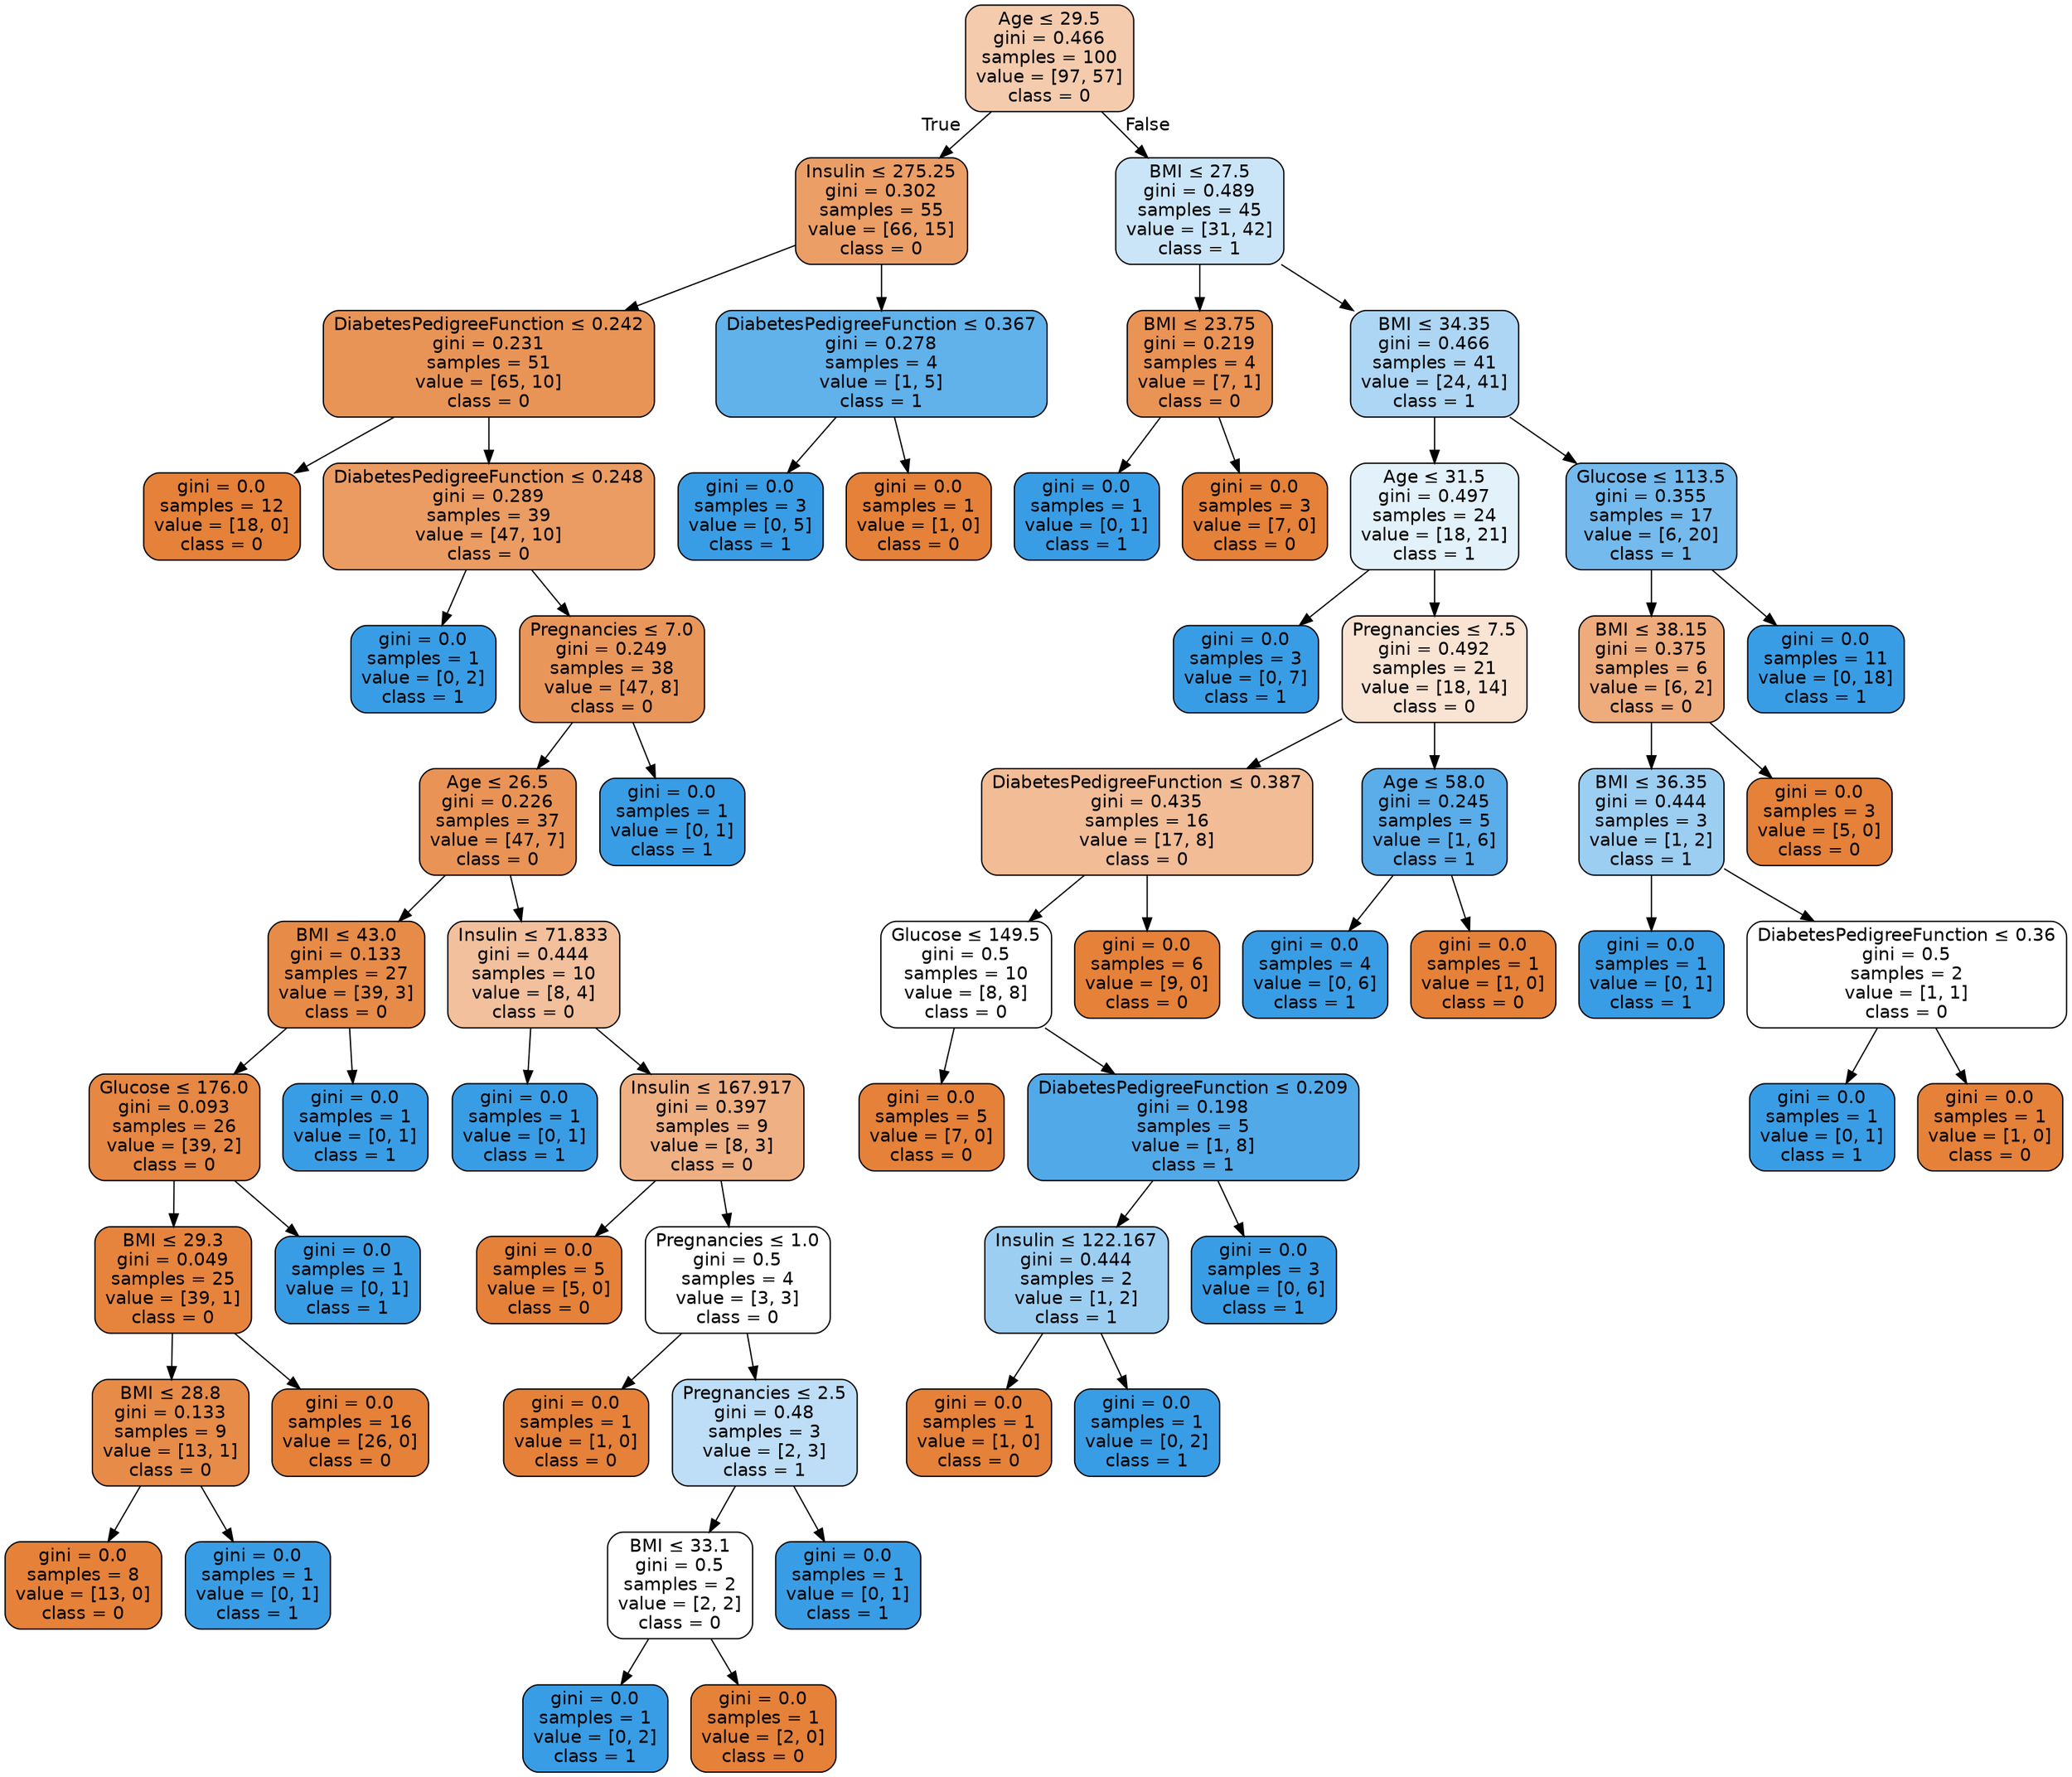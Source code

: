 digraph Tree {
node [shape=box, style="filled, rounded", color="black", fontname="helvetica"] ;
edge [fontname="helvetica"] ;
0 [label=<Age &le; 29.5<br/>gini = 0.466<br/>samples = 100<br/>value = [97, 57]<br/>class = 0>, fillcolor="#f4cbad"] ;
1 [label=<Insulin &le; 275.25<br/>gini = 0.302<br/>samples = 55<br/>value = [66, 15]<br/>class = 0>, fillcolor="#eb9e66"] ;
0 -> 1 [labeldistance=2.5, labelangle=45, headlabel="True"] ;
2 [label=<DiabetesPedigreeFunction &le; 0.242<br/>gini = 0.231<br/>samples = 51<br/>value = [65, 10]<br/>class = 0>, fillcolor="#e99457"] ;
1 -> 2 ;
3 [label=<gini = 0.0<br/>samples = 12<br/>value = [18, 0]<br/>class = 0>, fillcolor="#e58139"] ;
2 -> 3 ;
4 [label=<DiabetesPedigreeFunction &le; 0.248<br/>gini = 0.289<br/>samples = 39<br/>value = [47, 10]<br/>class = 0>, fillcolor="#eb9c63"] ;
2 -> 4 ;
5 [label=<gini = 0.0<br/>samples = 1<br/>value = [0, 2]<br/>class = 1>, fillcolor="#399de5"] ;
4 -> 5 ;
6 [label=<Pregnancies &le; 7.0<br/>gini = 0.249<br/>samples = 38<br/>value = [47, 8]<br/>class = 0>, fillcolor="#e9965b"] ;
4 -> 6 ;
7 [label=<Age &le; 26.5<br/>gini = 0.226<br/>samples = 37<br/>value = [47, 7]<br/>class = 0>, fillcolor="#e99456"] ;
6 -> 7 ;
8 [label=<BMI &le; 43.0<br/>gini = 0.133<br/>samples = 27<br/>value = [39, 3]<br/>class = 0>, fillcolor="#e78b48"] ;
7 -> 8 ;
9 [label=<Glucose &le; 176.0<br/>gini = 0.093<br/>samples = 26<br/>value = [39, 2]<br/>class = 0>, fillcolor="#e68743"] ;
8 -> 9 ;
10 [label=<BMI &le; 29.3<br/>gini = 0.049<br/>samples = 25<br/>value = [39, 1]<br/>class = 0>, fillcolor="#e6843e"] ;
9 -> 10 ;
11 [label=<BMI &le; 28.8<br/>gini = 0.133<br/>samples = 9<br/>value = [13, 1]<br/>class = 0>, fillcolor="#e78b48"] ;
10 -> 11 ;
12 [label=<gini = 0.0<br/>samples = 8<br/>value = [13, 0]<br/>class = 0>, fillcolor="#e58139"] ;
11 -> 12 ;
13 [label=<gini = 0.0<br/>samples = 1<br/>value = [0, 1]<br/>class = 1>, fillcolor="#399de5"] ;
11 -> 13 ;
14 [label=<gini = 0.0<br/>samples = 16<br/>value = [26, 0]<br/>class = 0>, fillcolor="#e58139"] ;
10 -> 14 ;
15 [label=<gini = 0.0<br/>samples = 1<br/>value = [0, 1]<br/>class = 1>, fillcolor="#399de5"] ;
9 -> 15 ;
16 [label=<gini = 0.0<br/>samples = 1<br/>value = [0, 1]<br/>class = 1>, fillcolor="#399de5"] ;
8 -> 16 ;
17 [label=<Insulin &le; 71.833<br/>gini = 0.444<br/>samples = 10<br/>value = [8, 4]<br/>class = 0>, fillcolor="#f2c09c"] ;
7 -> 17 ;
18 [label=<gini = 0.0<br/>samples = 1<br/>value = [0, 1]<br/>class = 1>, fillcolor="#399de5"] ;
17 -> 18 ;
19 [label=<Insulin &le; 167.917<br/>gini = 0.397<br/>samples = 9<br/>value = [8, 3]<br/>class = 0>, fillcolor="#efb083"] ;
17 -> 19 ;
20 [label=<gini = 0.0<br/>samples = 5<br/>value = [5, 0]<br/>class = 0>, fillcolor="#e58139"] ;
19 -> 20 ;
21 [label=<Pregnancies &le; 1.0<br/>gini = 0.5<br/>samples = 4<br/>value = [3, 3]<br/>class = 0>, fillcolor="#ffffff"] ;
19 -> 21 ;
22 [label=<gini = 0.0<br/>samples = 1<br/>value = [1, 0]<br/>class = 0>, fillcolor="#e58139"] ;
21 -> 22 ;
23 [label=<Pregnancies &le; 2.5<br/>gini = 0.48<br/>samples = 3<br/>value = [2, 3]<br/>class = 1>, fillcolor="#bddef6"] ;
21 -> 23 ;
24 [label=<BMI &le; 33.1<br/>gini = 0.5<br/>samples = 2<br/>value = [2, 2]<br/>class = 0>, fillcolor="#ffffff"] ;
23 -> 24 ;
25 [label=<gini = 0.0<br/>samples = 1<br/>value = [0, 2]<br/>class = 1>, fillcolor="#399de5"] ;
24 -> 25 ;
26 [label=<gini = 0.0<br/>samples = 1<br/>value = [2, 0]<br/>class = 0>, fillcolor="#e58139"] ;
24 -> 26 ;
27 [label=<gini = 0.0<br/>samples = 1<br/>value = [0, 1]<br/>class = 1>, fillcolor="#399de5"] ;
23 -> 27 ;
28 [label=<gini = 0.0<br/>samples = 1<br/>value = [0, 1]<br/>class = 1>, fillcolor="#399de5"] ;
6 -> 28 ;
29 [label=<DiabetesPedigreeFunction &le; 0.367<br/>gini = 0.278<br/>samples = 4<br/>value = [1, 5]<br/>class = 1>, fillcolor="#61b1ea"] ;
1 -> 29 ;
30 [label=<gini = 0.0<br/>samples = 3<br/>value = [0, 5]<br/>class = 1>, fillcolor="#399de5"] ;
29 -> 30 ;
31 [label=<gini = 0.0<br/>samples = 1<br/>value = [1, 0]<br/>class = 0>, fillcolor="#e58139"] ;
29 -> 31 ;
32 [label=<BMI &le; 27.5<br/>gini = 0.489<br/>samples = 45<br/>value = [31, 42]<br/>class = 1>, fillcolor="#cbe5f8"] ;
0 -> 32 [labeldistance=2.5, labelangle=-45, headlabel="False"] ;
33 [label=<BMI &le; 23.75<br/>gini = 0.219<br/>samples = 4<br/>value = [7, 1]<br/>class = 0>, fillcolor="#e99355"] ;
32 -> 33 ;
34 [label=<gini = 0.0<br/>samples = 1<br/>value = [0, 1]<br/>class = 1>, fillcolor="#399de5"] ;
33 -> 34 ;
35 [label=<gini = 0.0<br/>samples = 3<br/>value = [7, 0]<br/>class = 0>, fillcolor="#e58139"] ;
33 -> 35 ;
36 [label=<BMI &le; 34.35<br/>gini = 0.466<br/>samples = 41<br/>value = [24, 41]<br/>class = 1>, fillcolor="#add6f4"] ;
32 -> 36 ;
37 [label=<Age &le; 31.5<br/>gini = 0.497<br/>samples = 24<br/>value = [18, 21]<br/>class = 1>, fillcolor="#e3f1fb"] ;
36 -> 37 ;
38 [label=<gini = 0.0<br/>samples = 3<br/>value = [0, 7]<br/>class = 1>, fillcolor="#399de5"] ;
37 -> 38 ;
39 [label=<Pregnancies &le; 7.5<br/>gini = 0.492<br/>samples = 21<br/>value = [18, 14]<br/>class = 0>, fillcolor="#f9e3d3"] ;
37 -> 39 ;
40 [label=<DiabetesPedigreeFunction &le; 0.387<br/>gini = 0.435<br/>samples = 16<br/>value = [17, 8]<br/>class = 0>, fillcolor="#f1bc96"] ;
39 -> 40 ;
41 [label=<Glucose &le; 149.5<br/>gini = 0.5<br/>samples = 10<br/>value = [8, 8]<br/>class = 0>, fillcolor="#ffffff"] ;
40 -> 41 ;
42 [label=<gini = 0.0<br/>samples = 5<br/>value = [7, 0]<br/>class = 0>, fillcolor="#e58139"] ;
41 -> 42 ;
43 [label=<DiabetesPedigreeFunction &le; 0.209<br/>gini = 0.198<br/>samples = 5<br/>value = [1, 8]<br/>class = 1>, fillcolor="#52a9e8"] ;
41 -> 43 ;
44 [label=<Insulin &le; 122.167<br/>gini = 0.444<br/>samples = 2<br/>value = [1, 2]<br/>class = 1>, fillcolor="#9ccef2"] ;
43 -> 44 ;
45 [label=<gini = 0.0<br/>samples = 1<br/>value = [1, 0]<br/>class = 0>, fillcolor="#e58139"] ;
44 -> 45 ;
46 [label=<gini = 0.0<br/>samples = 1<br/>value = [0, 2]<br/>class = 1>, fillcolor="#399de5"] ;
44 -> 46 ;
47 [label=<gini = 0.0<br/>samples = 3<br/>value = [0, 6]<br/>class = 1>, fillcolor="#399de5"] ;
43 -> 47 ;
48 [label=<gini = 0.0<br/>samples = 6<br/>value = [9, 0]<br/>class = 0>, fillcolor="#e58139"] ;
40 -> 48 ;
49 [label=<Age &le; 58.0<br/>gini = 0.245<br/>samples = 5<br/>value = [1, 6]<br/>class = 1>, fillcolor="#5aade9"] ;
39 -> 49 ;
50 [label=<gini = 0.0<br/>samples = 4<br/>value = [0, 6]<br/>class = 1>, fillcolor="#399de5"] ;
49 -> 50 ;
51 [label=<gini = 0.0<br/>samples = 1<br/>value = [1, 0]<br/>class = 0>, fillcolor="#e58139"] ;
49 -> 51 ;
52 [label=<Glucose &le; 113.5<br/>gini = 0.355<br/>samples = 17<br/>value = [6, 20]<br/>class = 1>, fillcolor="#74baed"] ;
36 -> 52 ;
53 [label=<BMI &le; 38.15<br/>gini = 0.375<br/>samples = 6<br/>value = [6, 2]<br/>class = 0>, fillcolor="#eeab7b"] ;
52 -> 53 ;
54 [label=<BMI &le; 36.35<br/>gini = 0.444<br/>samples = 3<br/>value = [1, 2]<br/>class = 1>, fillcolor="#9ccef2"] ;
53 -> 54 ;
55 [label=<gini = 0.0<br/>samples = 1<br/>value = [0, 1]<br/>class = 1>, fillcolor="#399de5"] ;
54 -> 55 ;
56 [label=<DiabetesPedigreeFunction &le; 0.36<br/>gini = 0.5<br/>samples = 2<br/>value = [1, 1]<br/>class = 0>, fillcolor="#ffffff"] ;
54 -> 56 ;
57 [label=<gini = 0.0<br/>samples = 1<br/>value = [0, 1]<br/>class = 1>, fillcolor="#399de5"] ;
56 -> 57 ;
58 [label=<gini = 0.0<br/>samples = 1<br/>value = [1, 0]<br/>class = 0>, fillcolor="#e58139"] ;
56 -> 58 ;
59 [label=<gini = 0.0<br/>samples = 3<br/>value = [5, 0]<br/>class = 0>, fillcolor="#e58139"] ;
53 -> 59 ;
60 [label=<gini = 0.0<br/>samples = 11<br/>value = [0, 18]<br/>class = 1>, fillcolor="#399de5"] ;
52 -> 60 ;
}